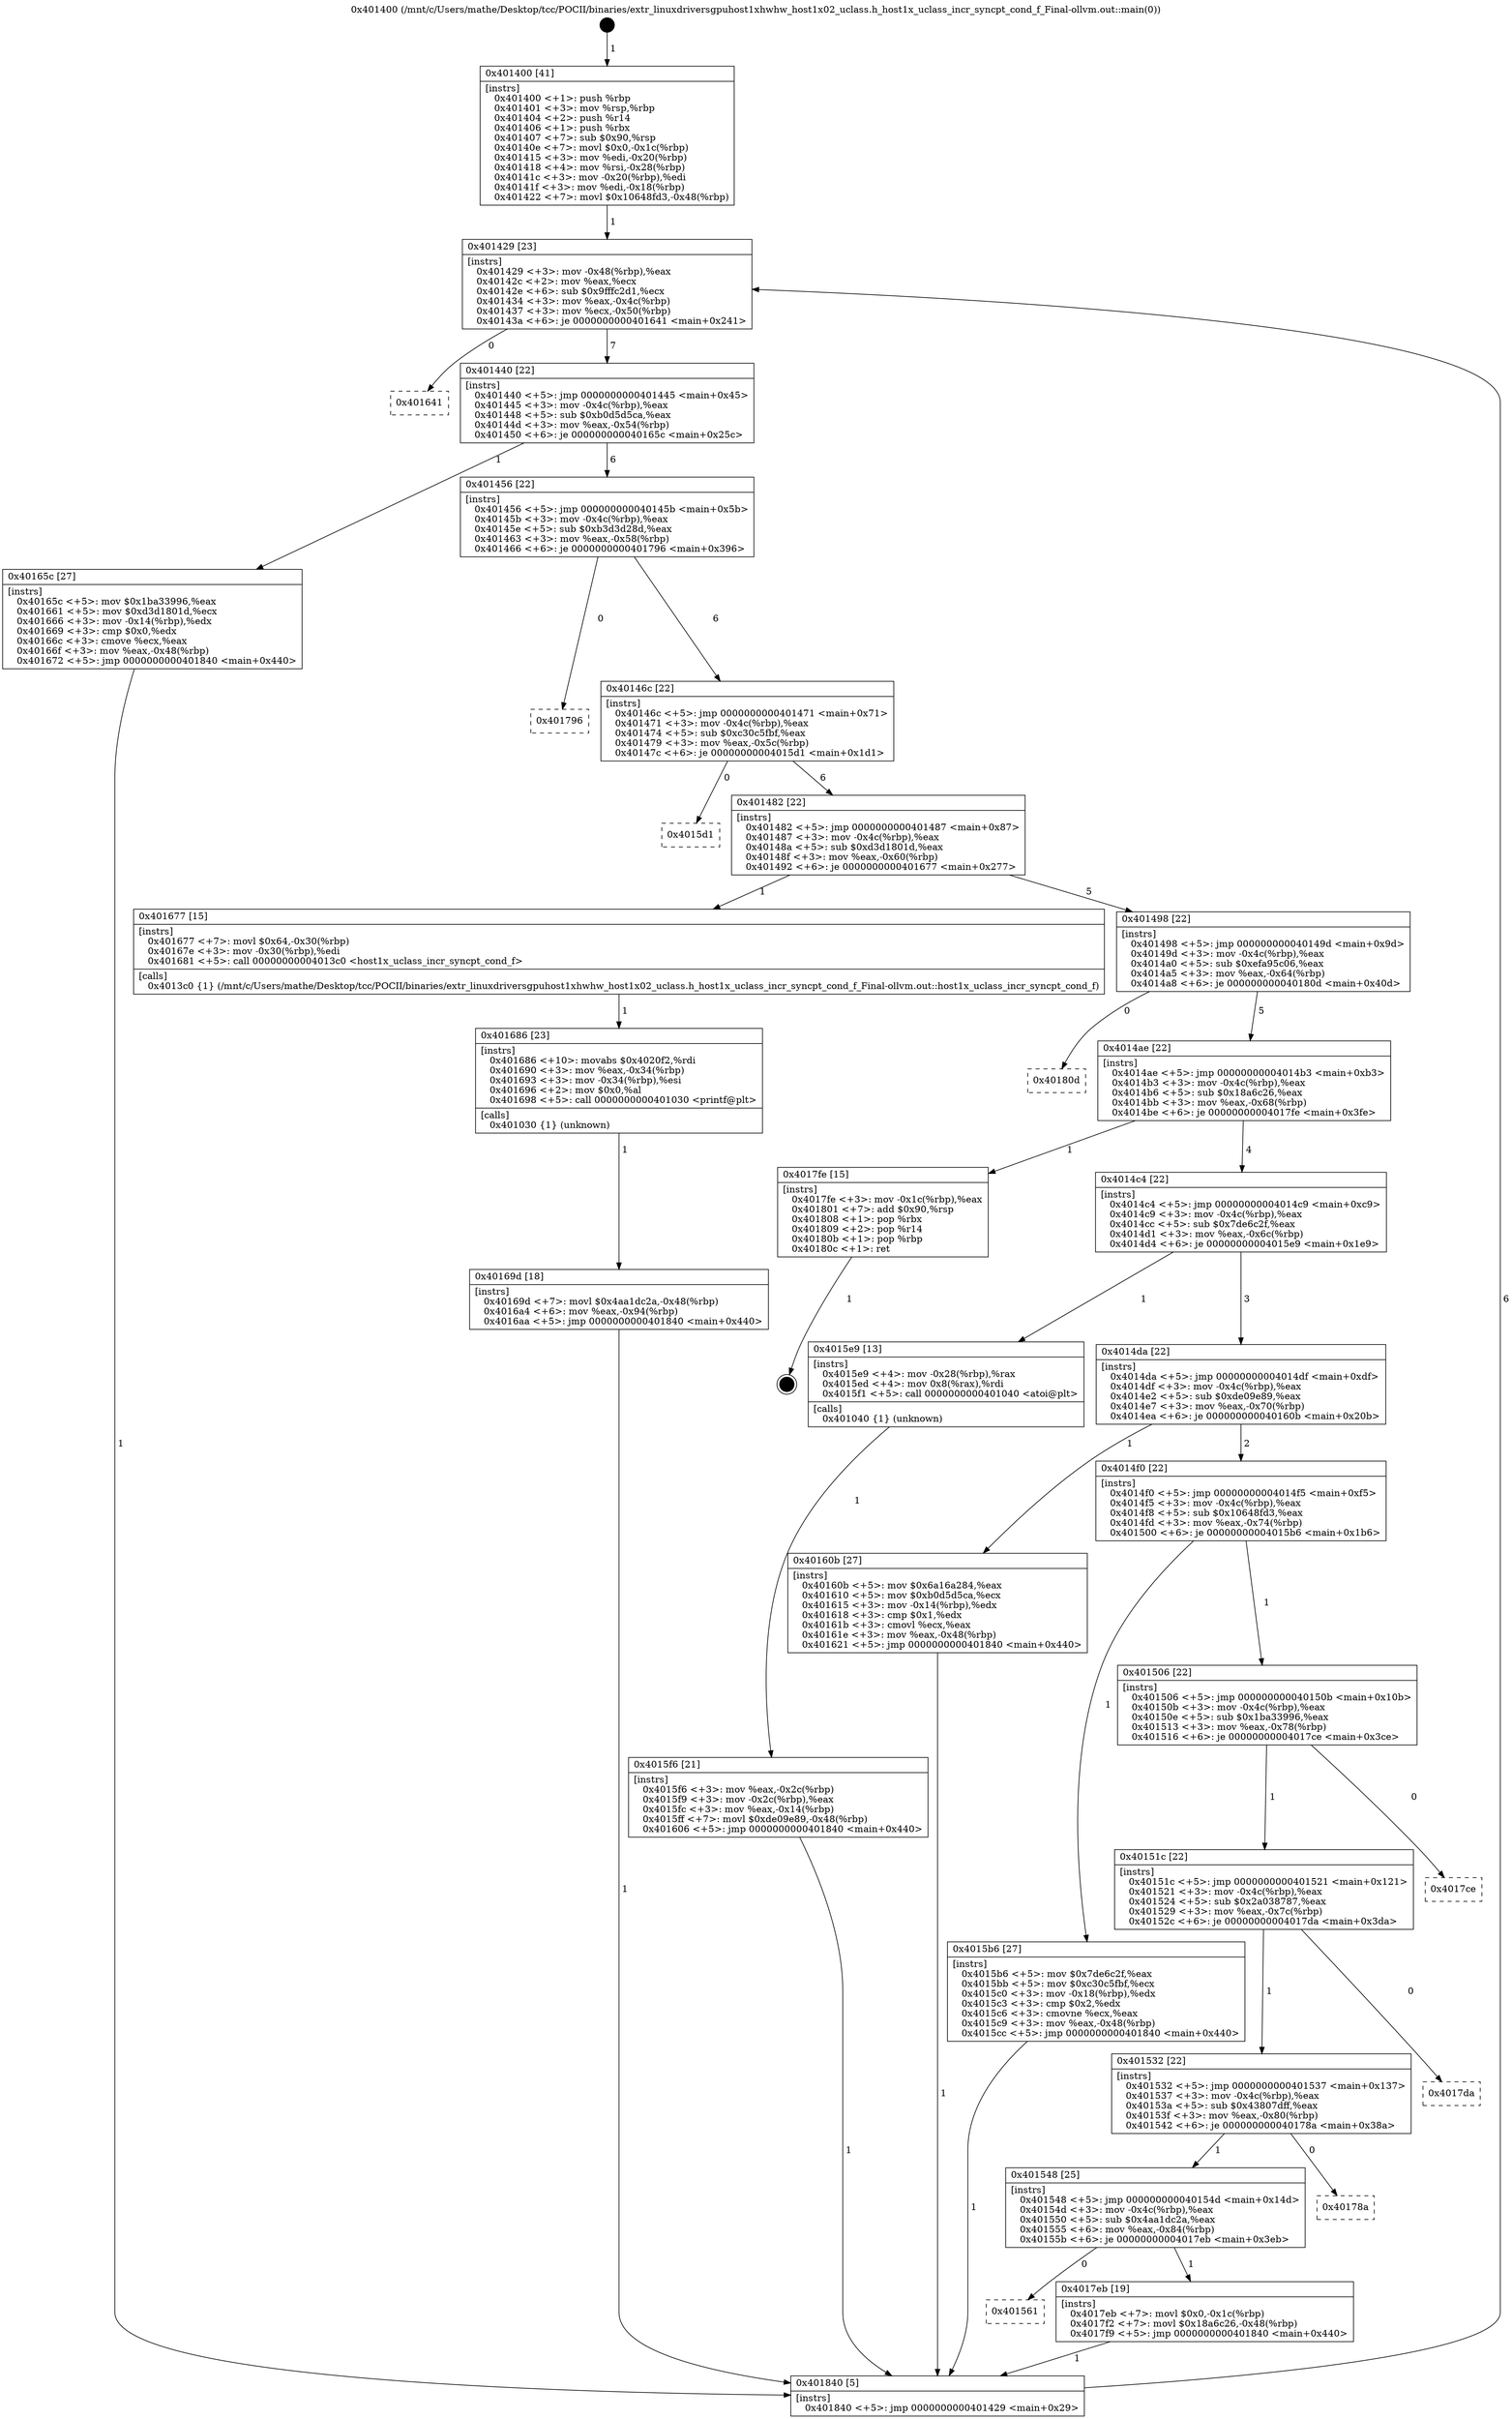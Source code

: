 digraph "0x401400" {
  label = "0x401400 (/mnt/c/Users/mathe/Desktop/tcc/POCII/binaries/extr_linuxdriversgpuhost1xhwhw_host1x02_uclass.h_host1x_uclass_incr_syncpt_cond_f_Final-ollvm.out::main(0))"
  labelloc = "t"
  node[shape=record]

  Entry [label="",width=0.3,height=0.3,shape=circle,fillcolor=black,style=filled]
  "0x401429" [label="{
     0x401429 [23]\l
     | [instrs]\l
     &nbsp;&nbsp;0x401429 \<+3\>: mov -0x48(%rbp),%eax\l
     &nbsp;&nbsp;0x40142c \<+2\>: mov %eax,%ecx\l
     &nbsp;&nbsp;0x40142e \<+6\>: sub $0x9fffc2d1,%ecx\l
     &nbsp;&nbsp;0x401434 \<+3\>: mov %eax,-0x4c(%rbp)\l
     &nbsp;&nbsp;0x401437 \<+3\>: mov %ecx,-0x50(%rbp)\l
     &nbsp;&nbsp;0x40143a \<+6\>: je 0000000000401641 \<main+0x241\>\l
  }"]
  "0x401641" [label="{
     0x401641\l
  }", style=dashed]
  "0x401440" [label="{
     0x401440 [22]\l
     | [instrs]\l
     &nbsp;&nbsp;0x401440 \<+5\>: jmp 0000000000401445 \<main+0x45\>\l
     &nbsp;&nbsp;0x401445 \<+3\>: mov -0x4c(%rbp),%eax\l
     &nbsp;&nbsp;0x401448 \<+5\>: sub $0xb0d5d5ca,%eax\l
     &nbsp;&nbsp;0x40144d \<+3\>: mov %eax,-0x54(%rbp)\l
     &nbsp;&nbsp;0x401450 \<+6\>: je 000000000040165c \<main+0x25c\>\l
  }"]
  Exit [label="",width=0.3,height=0.3,shape=circle,fillcolor=black,style=filled,peripheries=2]
  "0x40165c" [label="{
     0x40165c [27]\l
     | [instrs]\l
     &nbsp;&nbsp;0x40165c \<+5\>: mov $0x1ba33996,%eax\l
     &nbsp;&nbsp;0x401661 \<+5\>: mov $0xd3d1801d,%ecx\l
     &nbsp;&nbsp;0x401666 \<+3\>: mov -0x14(%rbp),%edx\l
     &nbsp;&nbsp;0x401669 \<+3\>: cmp $0x0,%edx\l
     &nbsp;&nbsp;0x40166c \<+3\>: cmove %ecx,%eax\l
     &nbsp;&nbsp;0x40166f \<+3\>: mov %eax,-0x48(%rbp)\l
     &nbsp;&nbsp;0x401672 \<+5\>: jmp 0000000000401840 \<main+0x440\>\l
  }"]
  "0x401456" [label="{
     0x401456 [22]\l
     | [instrs]\l
     &nbsp;&nbsp;0x401456 \<+5\>: jmp 000000000040145b \<main+0x5b\>\l
     &nbsp;&nbsp;0x40145b \<+3\>: mov -0x4c(%rbp),%eax\l
     &nbsp;&nbsp;0x40145e \<+5\>: sub $0xb3d3d28d,%eax\l
     &nbsp;&nbsp;0x401463 \<+3\>: mov %eax,-0x58(%rbp)\l
     &nbsp;&nbsp;0x401466 \<+6\>: je 0000000000401796 \<main+0x396\>\l
  }"]
  "0x401561" [label="{
     0x401561\l
  }", style=dashed]
  "0x401796" [label="{
     0x401796\l
  }", style=dashed]
  "0x40146c" [label="{
     0x40146c [22]\l
     | [instrs]\l
     &nbsp;&nbsp;0x40146c \<+5\>: jmp 0000000000401471 \<main+0x71\>\l
     &nbsp;&nbsp;0x401471 \<+3\>: mov -0x4c(%rbp),%eax\l
     &nbsp;&nbsp;0x401474 \<+5\>: sub $0xc30c5fbf,%eax\l
     &nbsp;&nbsp;0x401479 \<+3\>: mov %eax,-0x5c(%rbp)\l
     &nbsp;&nbsp;0x40147c \<+6\>: je 00000000004015d1 \<main+0x1d1\>\l
  }"]
  "0x4017eb" [label="{
     0x4017eb [19]\l
     | [instrs]\l
     &nbsp;&nbsp;0x4017eb \<+7\>: movl $0x0,-0x1c(%rbp)\l
     &nbsp;&nbsp;0x4017f2 \<+7\>: movl $0x18a6c26,-0x48(%rbp)\l
     &nbsp;&nbsp;0x4017f9 \<+5\>: jmp 0000000000401840 \<main+0x440\>\l
  }"]
  "0x4015d1" [label="{
     0x4015d1\l
  }", style=dashed]
  "0x401482" [label="{
     0x401482 [22]\l
     | [instrs]\l
     &nbsp;&nbsp;0x401482 \<+5\>: jmp 0000000000401487 \<main+0x87\>\l
     &nbsp;&nbsp;0x401487 \<+3\>: mov -0x4c(%rbp),%eax\l
     &nbsp;&nbsp;0x40148a \<+5\>: sub $0xd3d1801d,%eax\l
     &nbsp;&nbsp;0x40148f \<+3\>: mov %eax,-0x60(%rbp)\l
     &nbsp;&nbsp;0x401492 \<+6\>: je 0000000000401677 \<main+0x277\>\l
  }"]
  "0x401548" [label="{
     0x401548 [25]\l
     | [instrs]\l
     &nbsp;&nbsp;0x401548 \<+5\>: jmp 000000000040154d \<main+0x14d\>\l
     &nbsp;&nbsp;0x40154d \<+3\>: mov -0x4c(%rbp),%eax\l
     &nbsp;&nbsp;0x401550 \<+5\>: sub $0x4aa1dc2a,%eax\l
     &nbsp;&nbsp;0x401555 \<+6\>: mov %eax,-0x84(%rbp)\l
     &nbsp;&nbsp;0x40155b \<+6\>: je 00000000004017eb \<main+0x3eb\>\l
  }"]
  "0x401677" [label="{
     0x401677 [15]\l
     | [instrs]\l
     &nbsp;&nbsp;0x401677 \<+7\>: movl $0x64,-0x30(%rbp)\l
     &nbsp;&nbsp;0x40167e \<+3\>: mov -0x30(%rbp),%edi\l
     &nbsp;&nbsp;0x401681 \<+5\>: call 00000000004013c0 \<host1x_uclass_incr_syncpt_cond_f\>\l
     | [calls]\l
     &nbsp;&nbsp;0x4013c0 \{1\} (/mnt/c/Users/mathe/Desktop/tcc/POCII/binaries/extr_linuxdriversgpuhost1xhwhw_host1x02_uclass.h_host1x_uclass_incr_syncpt_cond_f_Final-ollvm.out::host1x_uclass_incr_syncpt_cond_f)\l
  }"]
  "0x401498" [label="{
     0x401498 [22]\l
     | [instrs]\l
     &nbsp;&nbsp;0x401498 \<+5\>: jmp 000000000040149d \<main+0x9d\>\l
     &nbsp;&nbsp;0x40149d \<+3\>: mov -0x4c(%rbp),%eax\l
     &nbsp;&nbsp;0x4014a0 \<+5\>: sub $0xefa95c06,%eax\l
     &nbsp;&nbsp;0x4014a5 \<+3\>: mov %eax,-0x64(%rbp)\l
     &nbsp;&nbsp;0x4014a8 \<+6\>: je 000000000040180d \<main+0x40d\>\l
  }"]
  "0x40178a" [label="{
     0x40178a\l
  }", style=dashed]
  "0x40180d" [label="{
     0x40180d\l
  }", style=dashed]
  "0x4014ae" [label="{
     0x4014ae [22]\l
     | [instrs]\l
     &nbsp;&nbsp;0x4014ae \<+5\>: jmp 00000000004014b3 \<main+0xb3\>\l
     &nbsp;&nbsp;0x4014b3 \<+3\>: mov -0x4c(%rbp),%eax\l
     &nbsp;&nbsp;0x4014b6 \<+5\>: sub $0x18a6c26,%eax\l
     &nbsp;&nbsp;0x4014bb \<+3\>: mov %eax,-0x68(%rbp)\l
     &nbsp;&nbsp;0x4014be \<+6\>: je 00000000004017fe \<main+0x3fe\>\l
  }"]
  "0x401532" [label="{
     0x401532 [22]\l
     | [instrs]\l
     &nbsp;&nbsp;0x401532 \<+5\>: jmp 0000000000401537 \<main+0x137\>\l
     &nbsp;&nbsp;0x401537 \<+3\>: mov -0x4c(%rbp),%eax\l
     &nbsp;&nbsp;0x40153a \<+5\>: sub $0x43807dff,%eax\l
     &nbsp;&nbsp;0x40153f \<+3\>: mov %eax,-0x80(%rbp)\l
     &nbsp;&nbsp;0x401542 \<+6\>: je 000000000040178a \<main+0x38a\>\l
  }"]
  "0x4017fe" [label="{
     0x4017fe [15]\l
     | [instrs]\l
     &nbsp;&nbsp;0x4017fe \<+3\>: mov -0x1c(%rbp),%eax\l
     &nbsp;&nbsp;0x401801 \<+7\>: add $0x90,%rsp\l
     &nbsp;&nbsp;0x401808 \<+1\>: pop %rbx\l
     &nbsp;&nbsp;0x401809 \<+2\>: pop %r14\l
     &nbsp;&nbsp;0x40180b \<+1\>: pop %rbp\l
     &nbsp;&nbsp;0x40180c \<+1\>: ret\l
  }"]
  "0x4014c4" [label="{
     0x4014c4 [22]\l
     | [instrs]\l
     &nbsp;&nbsp;0x4014c4 \<+5\>: jmp 00000000004014c9 \<main+0xc9\>\l
     &nbsp;&nbsp;0x4014c9 \<+3\>: mov -0x4c(%rbp),%eax\l
     &nbsp;&nbsp;0x4014cc \<+5\>: sub $0x7de6c2f,%eax\l
     &nbsp;&nbsp;0x4014d1 \<+3\>: mov %eax,-0x6c(%rbp)\l
     &nbsp;&nbsp;0x4014d4 \<+6\>: je 00000000004015e9 \<main+0x1e9\>\l
  }"]
  "0x4017da" [label="{
     0x4017da\l
  }", style=dashed]
  "0x4015e9" [label="{
     0x4015e9 [13]\l
     | [instrs]\l
     &nbsp;&nbsp;0x4015e9 \<+4\>: mov -0x28(%rbp),%rax\l
     &nbsp;&nbsp;0x4015ed \<+4\>: mov 0x8(%rax),%rdi\l
     &nbsp;&nbsp;0x4015f1 \<+5\>: call 0000000000401040 \<atoi@plt\>\l
     | [calls]\l
     &nbsp;&nbsp;0x401040 \{1\} (unknown)\l
  }"]
  "0x4014da" [label="{
     0x4014da [22]\l
     | [instrs]\l
     &nbsp;&nbsp;0x4014da \<+5\>: jmp 00000000004014df \<main+0xdf\>\l
     &nbsp;&nbsp;0x4014df \<+3\>: mov -0x4c(%rbp),%eax\l
     &nbsp;&nbsp;0x4014e2 \<+5\>: sub $0xde09e89,%eax\l
     &nbsp;&nbsp;0x4014e7 \<+3\>: mov %eax,-0x70(%rbp)\l
     &nbsp;&nbsp;0x4014ea \<+6\>: je 000000000040160b \<main+0x20b\>\l
  }"]
  "0x40151c" [label="{
     0x40151c [22]\l
     | [instrs]\l
     &nbsp;&nbsp;0x40151c \<+5\>: jmp 0000000000401521 \<main+0x121\>\l
     &nbsp;&nbsp;0x401521 \<+3\>: mov -0x4c(%rbp),%eax\l
     &nbsp;&nbsp;0x401524 \<+5\>: sub $0x2a038787,%eax\l
     &nbsp;&nbsp;0x401529 \<+3\>: mov %eax,-0x7c(%rbp)\l
     &nbsp;&nbsp;0x40152c \<+6\>: je 00000000004017da \<main+0x3da\>\l
  }"]
  "0x40160b" [label="{
     0x40160b [27]\l
     | [instrs]\l
     &nbsp;&nbsp;0x40160b \<+5\>: mov $0x6a16a284,%eax\l
     &nbsp;&nbsp;0x401610 \<+5\>: mov $0xb0d5d5ca,%ecx\l
     &nbsp;&nbsp;0x401615 \<+3\>: mov -0x14(%rbp),%edx\l
     &nbsp;&nbsp;0x401618 \<+3\>: cmp $0x1,%edx\l
     &nbsp;&nbsp;0x40161b \<+3\>: cmovl %ecx,%eax\l
     &nbsp;&nbsp;0x40161e \<+3\>: mov %eax,-0x48(%rbp)\l
     &nbsp;&nbsp;0x401621 \<+5\>: jmp 0000000000401840 \<main+0x440\>\l
  }"]
  "0x4014f0" [label="{
     0x4014f0 [22]\l
     | [instrs]\l
     &nbsp;&nbsp;0x4014f0 \<+5\>: jmp 00000000004014f5 \<main+0xf5\>\l
     &nbsp;&nbsp;0x4014f5 \<+3\>: mov -0x4c(%rbp),%eax\l
     &nbsp;&nbsp;0x4014f8 \<+5\>: sub $0x10648fd3,%eax\l
     &nbsp;&nbsp;0x4014fd \<+3\>: mov %eax,-0x74(%rbp)\l
     &nbsp;&nbsp;0x401500 \<+6\>: je 00000000004015b6 \<main+0x1b6\>\l
  }"]
  "0x4017ce" [label="{
     0x4017ce\l
  }", style=dashed]
  "0x4015b6" [label="{
     0x4015b6 [27]\l
     | [instrs]\l
     &nbsp;&nbsp;0x4015b6 \<+5\>: mov $0x7de6c2f,%eax\l
     &nbsp;&nbsp;0x4015bb \<+5\>: mov $0xc30c5fbf,%ecx\l
     &nbsp;&nbsp;0x4015c0 \<+3\>: mov -0x18(%rbp),%edx\l
     &nbsp;&nbsp;0x4015c3 \<+3\>: cmp $0x2,%edx\l
     &nbsp;&nbsp;0x4015c6 \<+3\>: cmovne %ecx,%eax\l
     &nbsp;&nbsp;0x4015c9 \<+3\>: mov %eax,-0x48(%rbp)\l
     &nbsp;&nbsp;0x4015cc \<+5\>: jmp 0000000000401840 \<main+0x440\>\l
  }"]
  "0x401506" [label="{
     0x401506 [22]\l
     | [instrs]\l
     &nbsp;&nbsp;0x401506 \<+5\>: jmp 000000000040150b \<main+0x10b\>\l
     &nbsp;&nbsp;0x40150b \<+3\>: mov -0x4c(%rbp),%eax\l
     &nbsp;&nbsp;0x40150e \<+5\>: sub $0x1ba33996,%eax\l
     &nbsp;&nbsp;0x401513 \<+3\>: mov %eax,-0x78(%rbp)\l
     &nbsp;&nbsp;0x401516 \<+6\>: je 00000000004017ce \<main+0x3ce\>\l
  }"]
  "0x401840" [label="{
     0x401840 [5]\l
     | [instrs]\l
     &nbsp;&nbsp;0x401840 \<+5\>: jmp 0000000000401429 \<main+0x29\>\l
  }"]
  "0x401400" [label="{
     0x401400 [41]\l
     | [instrs]\l
     &nbsp;&nbsp;0x401400 \<+1\>: push %rbp\l
     &nbsp;&nbsp;0x401401 \<+3\>: mov %rsp,%rbp\l
     &nbsp;&nbsp;0x401404 \<+2\>: push %r14\l
     &nbsp;&nbsp;0x401406 \<+1\>: push %rbx\l
     &nbsp;&nbsp;0x401407 \<+7\>: sub $0x90,%rsp\l
     &nbsp;&nbsp;0x40140e \<+7\>: movl $0x0,-0x1c(%rbp)\l
     &nbsp;&nbsp;0x401415 \<+3\>: mov %edi,-0x20(%rbp)\l
     &nbsp;&nbsp;0x401418 \<+4\>: mov %rsi,-0x28(%rbp)\l
     &nbsp;&nbsp;0x40141c \<+3\>: mov -0x20(%rbp),%edi\l
     &nbsp;&nbsp;0x40141f \<+3\>: mov %edi,-0x18(%rbp)\l
     &nbsp;&nbsp;0x401422 \<+7\>: movl $0x10648fd3,-0x48(%rbp)\l
  }"]
  "0x4015f6" [label="{
     0x4015f6 [21]\l
     | [instrs]\l
     &nbsp;&nbsp;0x4015f6 \<+3\>: mov %eax,-0x2c(%rbp)\l
     &nbsp;&nbsp;0x4015f9 \<+3\>: mov -0x2c(%rbp),%eax\l
     &nbsp;&nbsp;0x4015fc \<+3\>: mov %eax,-0x14(%rbp)\l
     &nbsp;&nbsp;0x4015ff \<+7\>: movl $0xde09e89,-0x48(%rbp)\l
     &nbsp;&nbsp;0x401606 \<+5\>: jmp 0000000000401840 \<main+0x440\>\l
  }"]
  "0x401686" [label="{
     0x401686 [23]\l
     | [instrs]\l
     &nbsp;&nbsp;0x401686 \<+10\>: movabs $0x4020f2,%rdi\l
     &nbsp;&nbsp;0x401690 \<+3\>: mov %eax,-0x34(%rbp)\l
     &nbsp;&nbsp;0x401693 \<+3\>: mov -0x34(%rbp),%esi\l
     &nbsp;&nbsp;0x401696 \<+2\>: mov $0x0,%al\l
     &nbsp;&nbsp;0x401698 \<+5\>: call 0000000000401030 \<printf@plt\>\l
     | [calls]\l
     &nbsp;&nbsp;0x401030 \{1\} (unknown)\l
  }"]
  "0x40169d" [label="{
     0x40169d [18]\l
     | [instrs]\l
     &nbsp;&nbsp;0x40169d \<+7\>: movl $0x4aa1dc2a,-0x48(%rbp)\l
     &nbsp;&nbsp;0x4016a4 \<+6\>: mov %eax,-0x94(%rbp)\l
     &nbsp;&nbsp;0x4016aa \<+5\>: jmp 0000000000401840 \<main+0x440\>\l
  }"]
  Entry -> "0x401400" [label=" 1"]
  "0x401429" -> "0x401641" [label=" 0"]
  "0x401429" -> "0x401440" [label=" 7"]
  "0x4017fe" -> Exit [label=" 1"]
  "0x401440" -> "0x40165c" [label=" 1"]
  "0x401440" -> "0x401456" [label=" 6"]
  "0x4017eb" -> "0x401840" [label=" 1"]
  "0x401456" -> "0x401796" [label=" 0"]
  "0x401456" -> "0x40146c" [label=" 6"]
  "0x401548" -> "0x401561" [label=" 0"]
  "0x40146c" -> "0x4015d1" [label=" 0"]
  "0x40146c" -> "0x401482" [label=" 6"]
  "0x401548" -> "0x4017eb" [label=" 1"]
  "0x401482" -> "0x401677" [label=" 1"]
  "0x401482" -> "0x401498" [label=" 5"]
  "0x401532" -> "0x401548" [label=" 1"]
  "0x401498" -> "0x40180d" [label=" 0"]
  "0x401498" -> "0x4014ae" [label=" 5"]
  "0x401532" -> "0x40178a" [label=" 0"]
  "0x4014ae" -> "0x4017fe" [label=" 1"]
  "0x4014ae" -> "0x4014c4" [label=" 4"]
  "0x40151c" -> "0x401532" [label=" 1"]
  "0x4014c4" -> "0x4015e9" [label=" 1"]
  "0x4014c4" -> "0x4014da" [label=" 3"]
  "0x40151c" -> "0x4017da" [label=" 0"]
  "0x4014da" -> "0x40160b" [label=" 1"]
  "0x4014da" -> "0x4014f0" [label=" 2"]
  "0x401506" -> "0x40151c" [label=" 1"]
  "0x4014f0" -> "0x4015b6" [label=" 1"]
  "0x4014f0" -> "0x401506" [label=" 1"]
  "0x4015b6" -> "0x401840" [label=" 1"]
  "0x401400" -> "0x401429" [label=" 1"]
  "0x401840" -> "0x401429" [label=" 6"]
  "0x4015e9" -> "0x4015f6" [label=" 1"]
  "0x4015f6" -> "0x401840" [label=" 1"]
  "0x40160b" -> "0x401840" [label=" 1"]
  "0x40165c" -> "0x401840" [label=" 1"]
  "0x401677" -> "0x401686" [label=" 1"]
  "0x401686" -> "0x40169d" [label=" 1"]
  "0x40169d" -> "0x401840" [label=" 1"]
  "0x401506" -> "0x4017ce" [label=" 0"]
}
